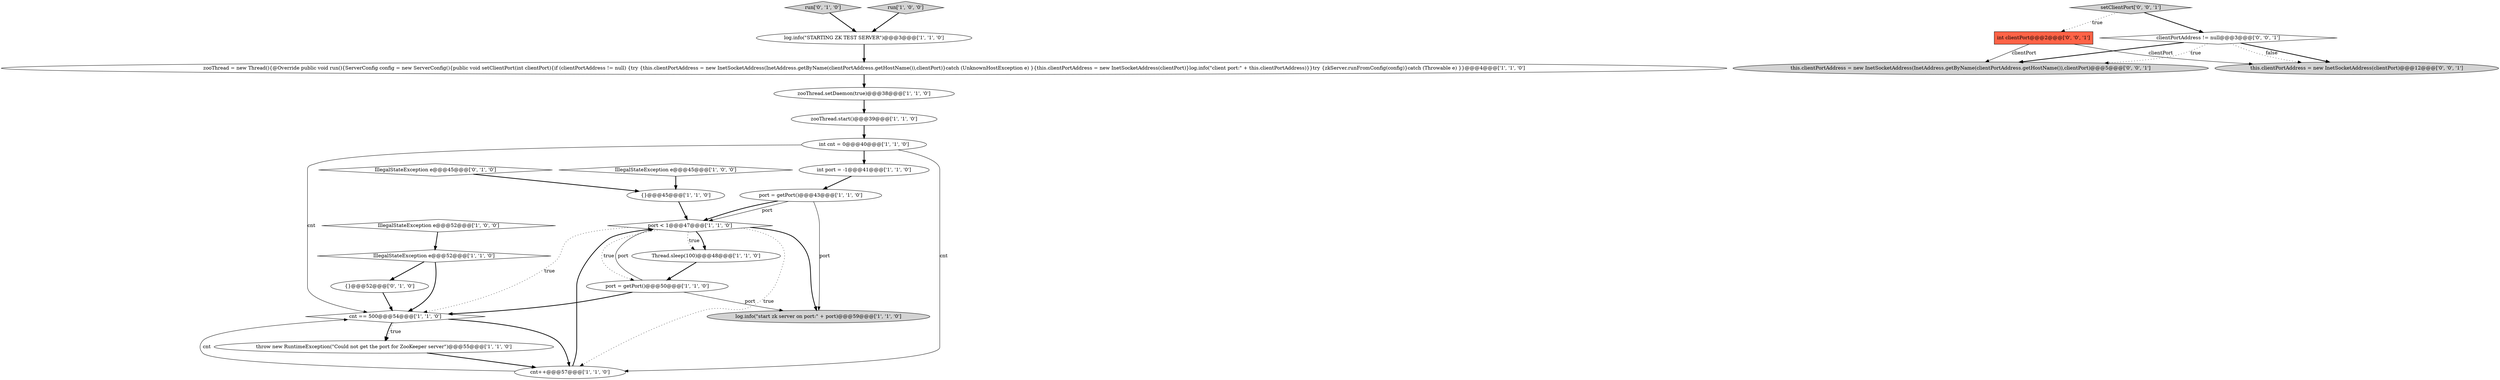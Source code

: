 digraph {
17 [style = filled, label = "zooThread.start()@@@39@@@['1', '1', '0']", fillcolor = white, shape = ellipse image = "AAA0AAABBB1BBB"];
20 [style = filled, label = "run['0', '1', '0']", fillcolor = lightgray, shape = diamond image = "AAA0AAABBB2BBB"];
9 [style = filled, label = "port < 1@@@47@@@['1', '1', '0']", fillcolor = white, shape = diamond image = "AAA0AAABBB1BBB"];
18 [style = filled, label = "{}@@@45@@@['1', '1', '0']", fillcolor = white, shape = ellipse image = "AAA0AAABBB1BBB"];
3 [style = filled, label = "port = getPort()@@@50@@@['1', '1', '0']", fillcolor = white, shape = ellipse image = "AAA0AAABBB1BBB"];
23 [style = filled, label = "int clientPort@@@2@@@['0', '0', '1']", fillcolor = tomato, shape = box image = "AAA0AAABBB3BBB"];
14 [style = filled, label = "log.info(\"STARTING ZK TEST SERVER\")@@@3@@@['1', '1', '0']", fillcolor = white, shape = ellipse image = "AAA0AAABBB1BBB"];
25 [style = filled, label = "clientPortAddress != null@@@3@@@['0', '0', '1']", fillcolor = white, shape = diamond image = "AAA0AAABBB3BBB"];
2 [style = filled, label = "IllegalStateException e@@@45@@@['1', '0', '0']", fillcolor = white, shape = diamond image = "AAA0AAABBB1BBB"];
15 [style = filled, label = "zooThread = new Thread(){@Override public void run(){ServerConfig config = new ServerConfig(){public void setClientPort(int clientPort){if (clientPortAddress != null) {try {this.clientPortAddress = new InetSocketAddress(InetAddress.getByName(clientPortAddress.getHostName()),clientPort)}catch (UnknownHostException e) }{this.clientPortAddress = new InetSocketAddress(clientPort)}log.info(\"client port:\" + this.clientPortAddress)}}try {zkServer.runFromConfig(config)}catch (Throwable e) }}@@@4@@@['1', '1', '0']", fillcolor = white, shape = ellipse image = "AAA0AAABBB1BBB"];
16 [style = filled, label = "Thread.sleep(100)@@@48@@@['1', '1', '0']", fillcolor = white, shape = ellipse image = "AAA0AAABBB1BBB"];
19 [style = filled, label = "{}@@@52@@@['0', '1', '0']", fillcolor = white, shape = ellipse image = "AAA0AAABBB2BBB"];
1 [style = filled, label = "IllegalStateException e@@@52@@@['1', '0', '0']", fillcolor = white, shape = diamond image = "AAA0AAABBB1BBB"];
8 [style = filled, label = "port = getPort()@@@43@@@['1', '1', '0']", fillcolor = white, shape = ellipse image = "AAA0AAABBB1BBB"];
7 [style = filled, label = "run['1', '0', '0']", fillcolor = lightgray, shape = diamond image = "AAA0AAABBB1BBB"];
21 [style = filled, label = "IllegalStateException e@@@45@@@['0', '1', '0']", fillcolor = white, shape = diamond image = "AAA0AAABBB2BBB"];
24 [style = filled, label = "this.clientPortAddress = new InetSocketAddress(clientPort)@@@12@@@['0', '0', '1']", fillcolor = lightgray, shape = ellipse image = "AAA0AAABBB3BBB"];
26 [style = filled, label = "this.clientPortAddress = new InetSocketAddress(InetAddress.getByName(clientPortAddress.getHostName()),clientPort)@@@5@@@['0', '0', '1']", fillcolor = lightgray, shape = ellipse image = "AAA0AAABBB3BBB"];
11 [style = filled, label = "IllegalStateException e@@@52@@@['1', '1', '0']", fillcolor = white, shape = diamond image = "AAA0AAABBB1BBB"];
22 [style = filled, label = "setClientPort['0', '0', '1']", fillcolor = lightgray, shape = diamond image = "AAA0AAABBB3BBB"];
0 [style = filled, label = "int cnt = 0@@@40@@@['1', '1', '0']", fillcolor = white, shape = ellipse image = "AAA0AAABBB1BBB"];
13 [style = filled, label = "log.info(\"start zk server on port:\" + port)@@@59@@@['1', '1', '0']", fillcolor = lightgray, shape = ellipse image = "AAA0AAABBB1BBB"];
4 [style = filled, label = "zooThread.setDaemon(true)@@@38@@@['1', '1', '0']", fillcolor = white, shape = ellipse image = "AAA0AAABBB1BBB"];
5 [style = filled, label = "int port = -1@@@41@@@['1', '1', '0']", fillcolor = white, shape = ellipse image = "AAA0AAABBB1BBB"];
6 [style = filled, label = "cnt++@@@57@@@['1', '1', '0']", fillcolor = white, shape = ellipse image = "AAA0AAABBB1BBB"];
12 [style = filled, label = "cnt == 500@@@54@@@['1', '1', '0']", fillcolor = white, shape = diamond image = "AAA0AAABBB1BBB"];
10 [style = filled, label = "throw new RuntimeException(\"Could not get the port for ZooKeeper server\")@@@55@@@['1', '1', '0']", fillcolor = white, shape = ellipse image = "AAA0AAABBB1BBB"];
12->10 [style = dotted, label="true"];
0->6 [style = solid, label="cnt"];
22->23 [style = dotted, label="true"];
23->24 [style = solid, label="clientPort"];
5->8 [style = bold, label=""];
8->9 [style = bold, label=""];
11->12 [style = bold, label=""];
0->12 [style = solid, label="cnt"];
10->6 [style = bold, label=""];
8->13 [style = solid, label="port"];
23->26 [style = solid, label="clientPort"];
9->16 [style = bold, label=""];
25->24 [style = bold, label=""];
25->26 [style = bold, label=""];
15->4 [style = bold, label=""];
9->13 [style = bold, label=""];
3->9 [style = solid, label="port"];
4->17 [style = bold, label=""];
25->26 [style = dotted, label="true"];
9->6 [style = dotted, label="true"];
1->11 [style = bold, label=""];
7->14 [style = bold, label=""];
6->9 [style = bold, label=""];
8->9 [style = solid, label="port"];
6->12 [style = solid, label="cnt"];
12->10 [style = bold, label=""];
18->9 [style = bold, label=""];
25->24 [style = dotted, label="false"];
2->18 [style = bold, label=""];
3->12 [style = bold, label=""];
21->18 [style = bold, label=""];
16->3 [style = bold, label=""];
22->25 [style = bold, label=""];
11->19 [style = bold, label=""];
9->16 [style = dotted, label="true"];
9->3 [style = dotted, label="true"];
3->13 [style = solid, label="port"];
9->12 [style = dotted, label="true"];
0->5 [style = bold, label=""];
20->14 [style = bold, label=""];
14->15 [style = bold, label=""];
19->12 [style = bold, label=""];
17->0 [style = bold, label=""];
12->6 [style = bold, label=""];
}
